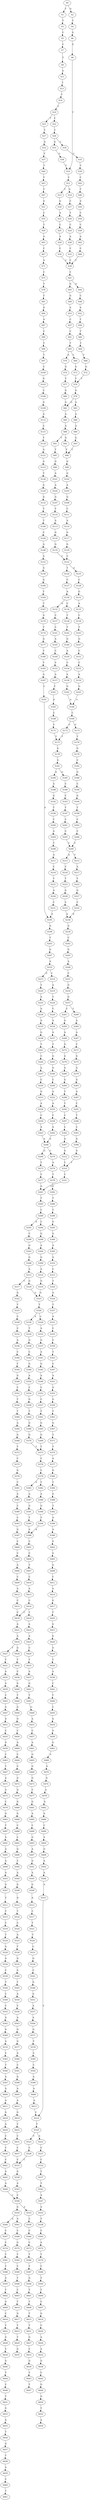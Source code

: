strict digraph  {
	S0 -> S1 [ label = T ];
	S0 -> S2 [ label = G ];
	S1 -> S3 [ label = T ];
	S2 -> S4 [ label = T ];
	S3 -> S5 [ label = C ];
	S4 -> S6 [ label = G ];
	S5 -> S7 [ label = C ];
	S6 -> S8 [ label = G ];
	S7 -> S9 [ label = T ];
	S8 -> S10 [ label = T ];
	S9 -> S11 [ label = G ];
	S10 -> S12 [ label = C ];
	S11 -> S13 [ label = T ];
	S12 -> S14 [ label = G ];
	S12 -> S15 [ label = C ];
	S13 -> S16 [ label = T ];
	S14 -> S17 [ label = C ];
	S15 -> S18 [ label = G ];
	S16 -> S19 [ label = C ];
	S17 -> S20 [ label = T ];
	S18 -> S21 [ label = A ];
	S19 -> S22 [ label = C ];
	S19 -> S23 [ label = T ];
	S20 -> S24 [ label = C ];
	S21 -> S25 [ label = C ];
	S22 -> S26 [ label = T ];
	S23 -> S27 [ label = T ];
	S24 -> S28 [ label = A ];
	S25 -> S29 [ label = A ];
	S26 -> S30 [ label = C ];
	S26 -> S31 [ label = G ];
	S27 -> S32 [ label = G ];
	S28 -> S33 [ label = C ];
	S29 -> S34 [ label = C ];
	S30 -> S35 [ label = C ];
	S31 -> S36 [ label = G ];
	S32 -> S37 [ label = T ];
	S33 -> S38 [ label = C ];
	S34 -> S38 [ label = C ];
	S35 -> S39 [ label = T ];
	S36 -> S10 [ label = T ];
	S37 -> S40 [ label = T ];
	S38 -> S41 [ label = C ];
	S39 -> S42 [ label = C ];
	S40 -> S43 [ label = T ];
	S41 -> S44 [ label = A ];
	S41 -> S45 [ label = G ];
	S42 -> S46 [ label = T ];
	S43 -> S47 [ label = T ];
	S44 -> S48 [ label = C ];
	S45 -> S49 [ label = G ];
	S46 -> S50 [ label = A ];
	S47 -> S51 [ label = G ];
	S48 -> S52 [ label = A ];
	S49 -> S53 [ label = A ];
	S50 -> S54 [ label = C ];
	S51 -> S55 [ label = C ];
	S52 -> S56 [ label = T ];
	S53 -> S57 [ label = C ];
	S54 -> S58 [ label = C ];
	S55 -> S59 [ label = T ];
	S56 -> S60 [ label = T ];
	S57 -> S61 [ label = C ];
	S58 -> S62 [ label = A ];
	S59 -> S63 [ label = A ];
	S60 -> S64 [ label = T ];
	S61 -> S65 [ label = T ];
	S62 -> S66 [ label = C ];
	S63 -> S67 [ label = C ];
	S64 -> S68 [ label = T ];
	S65 -> S69 [ label = T ];
	S65 -> S70 [ label = A ];
	S66 -> S38 [ label = C ];
	S67 -> S71 [ label = A ];
	S68 -> S72 [ label = G ];
	S69 -> S73 [ label = G ];
	S70 -> S74 [ label = G ];
	S71 -> S75 [ label = C ];
	S72 -> S76 [ label = T ];
	S73 -> S76 [ label = T ];
	S74 -> S77 [ label = T ];
	S75 -> S78 [ label = T ];
	S76 -> S79 [ label = G ];
	S77 -> S80 [ label = G ];
	S78 -> S81 [ label = T ];
	S79 -> S82 [ label = G ];
	S79 -> S83 [ label = A ];
	S80 -> S82 [ label = G ];
	S81 -> S84 [ label = G ];
	S82 -> S85 [ label = A ];
	S83 -> S86 [ label = A ];
	S84 -> S87 [ label = A ];
	S85 -> S88 [ label = A ];
	S86 -> S89 [ label = A ];
	S87 -> S90 [ label = C ];
	S88 -> S91 [ label = T ];
	S88 -> S92 [ label = G ];
	S89 -> S93 [ label = G ];
	S90 -> S94 [ label = T ];
	S91 -> S95 [ label = T ];
	S92 -> S96 [ label = T ];
	S93 -> S96 [ label = T ];
	S94 -> S97 [ label = T ];
	S95 -> S98 [ label = G ];
	S96 -> S99 [ label = G ];
	S97 -> S100 [ label = C ];
	S98 -> S101 [ label = A ];
	S99 -> S102 [ label = G ];
	S100 -> S103 [ label = G ];
	S101 -> S104 [ label = A ];
	S102 -> S105 [ label = A ];
	S103 -> S106 [ label = C ];
	S104 -> S107 [ label = G ];
	S105 -> S108 [ label = G ];
	S106 -> S109 [ label = G ];
	S107 -> S110 [ label = T ];
	S108 -> S111 [ label = C ];
	S109 -> S112 [ label = A ];
	S110 -> S113 [ label = A ];
	S111 -> S114 [ label = A ];
	S112 -> S115 [ label = C ];
	S113 -> S116 [ label = G ];
	S114 -> S117 [ label = G ];
	S115 -> S118 [ label = T ];
	S116 -> S119 [ label = G ];
	S117 -> S120 [ label = G ];
	S118 -> S121 [ label = A ];
	S119 -> S122 [ label = C ];
	S120 -> S122 [ label = C ];
	S121 -> S123 [ label = A ];
	S122 -> S124 [ label = T ];
	S122 -> S125 [ label = A ];
	S123 -> S126 [ label = T ];
	S124 -> S127 [ label = C ];
	S125 -> S128 [ label = C ];
	S126 -> S129 [ label = G ];
	S127 -> S130 [ label = A ];
	S128 -> S131 [ label = G ];
	S129 -> S132 [ label = G ];
	S130 -> S133 [ label = A ];
	S130 -> S134 [ label = C ];
	S131 -> S135 [ label = A ];
	S132 -> S136 [ label = T ];
	S133 -> S137 [ label = C ];
	S134 -> S138 [ label = T ];
	S135 -> S139 [ label = C ];
	S136 -> S140 [ label = T ];
	S137 -> S141 [ label = C ];
	S138 -> S142 [ label = T ];
	S139 -> S143 [ label = T ];
	S140 -> S144 [ label = C ];
	S141 -> S145 [ label = A ];
	S142 -> S146 [ label = G ];
	S143 -> S147 [ label = G ];
	S144 -> S148 [ label = A ];
	S145 -> S149 [ label = C ];
	S146 -> S150 [ label = A ];
	S147 -> S151 [ label = C ];
	S148 -> S152 [ label = A ];
	S149 -> S153 [ label = C ];
	S150 -> S154 [ label = C ];
	S151 -> S155 [ label = C ];
	S152 -> S156 [ label = A ];
	S153 -> S157 [ label = A ];
	S154 -> S158 [ label = A ];
	S155 -> S159 [ label = A ];
	S156 -> S160 [ label = G ];
	S157 -> S161 [ label = C ];
	S158 -> S162 [ label = G ];
	S159 -> S163 [ label = G ];
	S160 -> S164 [ label = T ];
	S161 -> S165 [ label = A ];
	S162 -> S166 [ label = A ];
	S163 -> S166 [ label = A ];
	S164 -> S167 [ label = T ];
	S165 -> S168 [ label = C ];
	S166 -> S169 [ label = C ];
	S167 -> S170 [ label = G ];
	S168 -> S171 [ label = C ];
	S169 -> S172 [ label = C ];
	S169 -> S173 [ label = G ];
	S170 -> S174 [ label = T ];
	S171 -> S175 [ label = T ];
	S172 -> S175 [ label = T ];
	S173 -> S176 [ label = T ];
	S174 -> S177 [ label = G ];
	S175 -> S178 [ label = G ];
	S176 -> S179 [ label = G ];
	S177 -> S180 [ label = T ];
	S178 -> S181 [ label = G ];
	S179 -> S182 [ label = C ];
	S180 -> S183 [ label = T ];
	S181 -> S184 [ label = A ];
	S181 -> S185 [ label = G ];
	S182 -> S186 [ label = G ];
	S183 -> S187 [ label = A ];
	S184 -> S188 [ label = A ];
	S185 -> S189 [ label = C ];
	S186 -> S190 [ label = C ];
	S187 -> S191 [ label = C ];
	S188 -> S192 [ label = G ];
	S189 -> S193 [ label = C ];
	S190 -> S194 [ label = G ];
	S191 -> S195 [ label = A ];
	S192 -> S196 [ label = T ];
	S193 -> S197 [ label = T ];
	S194 -> S198 [ label = T ];
	S195 -> S199 [ label = G ];
	S196 -> S200 [ label = C ];
	S197 -> S201 [ label = C ];
	S198 -> S202 [ label = C ];
	S199 -> S203 [ label = T ];
	S200 -> S204 [ label = A ];
	S201 -> S205 [ label = C ];
	S202 -> S206 [ label = C ];
	S203 -> S207 [ label = G ];
	S204 -> S208 [ label = T ];
	S205 -> S209 [ label = C ];
	S206 -> S209 [ label = C ];
	S207 -> S210 [ label = A ];
	S208 -> S211 [ label = A ];
	S209 -> S212 [ label = T ];
	S209 -> S213 [ label = A ];
	S210 -> S214 [ label = C ];
	S210 -> S215 [ label = G ];
	S211 -> S216 [ label = C ];
	S212 -> S217 [ label = A ];
	S213 -> S218 [ label = C ];
	S214 -> S219 [ label = A ];
	S215 -> S220 [ label = T ];
	S216 -> S221 [ label = T ];
	S217 -> S222 [ label = T ];
	S218 -> S223 [ label = T ];
	S219 -> S224 [ label = T ];
	S220 -> S225 [ label = A ];
	S221 -> S226 [ label = A ];
	S222 -> S227 [ label = G ];
	S223 -> S228 [ label = G ];
	S224 -> S229 [ label = C ];
	S225 -> S230 [ label = A ];
	S226 -> S231 [ label = C ];
	S227 -> S232 [ label = C ];
	S228 -> S233 [ label = C ];
	S229 -> S234 [ label = A ];
	S230 -> S235 [ label = A ];
	S231 -> S195 [ label = A ];
	S232 -> S236 [ label = A ];
	S233 -> S236 [ label = A ];
	S234 -> S237 [ label = A ];
	S235 -> S238 [ label = G ];
	S236 -> S239 [ label = G ];
	S237 -> S240 [ label = T ];
	S238 -> S241 [ label = T ];
	S239 -> S242 [ label = C ];
	S240 -> S243 [ label = G ];
	S241 -> S244 [ label = C ];
	S242 -> S245 [ label = G ];
	S243 -> S246 [ label = G ];
	S244 -> S247 [ label = A ];
	S245 -> S248 [ label = A ];
	S246 -> S249 [ label = C ];
	S247 -> S250 [ label = C ];
	S248 -> S251 [ label = C ];
	S249 -> S252 [ label = A ];
	S250 -> S253 [ label = G ];
	S251 -> S254 [ label = G ];
	S252 -> S255 [ label = A ];
	S253 -> S256 [ label = A ];
	S254 -> S257 [ label = G ];
	S255 -> S258 [ label = C ];
	S256 -> S259 [ label = C ];
	S257 -> S260 [ label = T ];
	S257 -> S261 [ label = C ];
	S258 -> S262 [ label = A ];
	S259 -> S263 [ label = A ];
	S260 -> S264 [ label = A ];
	S261 -> S265 [ label = A ];
	S262 -> S266 [ label = A ];
	S263 -> S266 [ label = A ];
	S264 -> S267 [ label = A ];
	S265 -> S268 [ label = A ];
	S266 -> S269 [ label = G ];
	S266 -> S270 [ label = C ];
	S267 -> S271 [ label = C ];
	S268 -> S272 [ label = G ];
	S269 -> S273 [ label = T ];
	S270 -> S274 [ label = A ];
	S271 -> S275 [ label = G ];
	S272 -> S276 [ label = G ];
	S273 -> S277 [ label = C ];
	S274 -> S278 [ label = T ];
	S275 -> S279 [ label = G ];
	S276 -> S280 [ label = G ];
	S277 -> S281 [ label = G ];
	S278 -> S282 [ label = T ];
	S279 -> S283 [ label = G ];
	S280 -> S284 [ label = G ];
	S281 -> S285 [ label = T ];
	S282 -> S286 [ label = T ];
	S283 -> S287 [ label = A ];
	S284 -> S288 [ label = T ];
	S285 -> S289 [ label = C ];
	S286 -> S290 [ label = T ];
	S287 -> S291 [ label = C ];
	S288 -> S292 [ label = T ];
	S289 -> S293 [ label = A ];
	S289 -> S294 [ label = C ];
	S290 -> S295 [ label = G ];
	S291 -> S296 [ label = T ];
	S292 -> S297 [ label = C ];
	S293 -> S298 [ label = C ];
	S294 -> S299 [ label = G ];
	S295 -> S300 [ label = G ];
	S296 -> S301 [ label = C ];
	S297 -> S302 [ label = C ];
	S298 -> S303 [ label = G ];
	S299 -> S304 [ label = A ];
	S300 -> S305 [ label = A ];
	S301 -> S306 [ label = G ];
	S302 -> S307 [ label = G ];
	S303 -> S308 [ label = G ];
	S304 -> S309 [ label = G ];
	S305 -> S310 [ label = A ];
	S306 -> S311 [ label = G ];
	S307 -> S312 [ label = G ];
	S308 -> S313 [ label = A ];
	S309 -> S314 [ label = A ];
	S310 -> S315 [ label = C ];
	S311 -> S316 [ label = T ];
	S312 -> S316 [ label = T ];
	S313 -> S317 [ label = C ];
	S313 -> S318 [ label = G ];
	S314 -> S319 [ label = G ];
	S315 -> S320 [ label = T ];
	S316 -> S321 [ label = C ];
	S317 -> S322 [ label = G ];
	S318 -> S323 [ label = G ];
	S319 -> S323 [ label = G ];
	S320 -> S324 [ label = A ];
	S321 -> S281 [ label = G ];
	S322 -> S325 [ label = T ];
	S323 -> S326 [ label = T ];
	S324 -> S327 [ label = T ];
	S325 -> S328 [ label = C ];
	S326 -> S329 [ label = C ];
	S326 -> S330 [ label = A ];
	S327 -> S331 [ label = A ];
	S328 -> S332 [ label = C ];
	S329 -> S333 [ label = A ];
	S330 -> S334 [ label = T ];
	S331 -> S335 [ label = C ];
	S332 -> S336 [ label = A ];
	S333 -> S337 [ label = G ];
	S334 -> S338 [ label = G ];
	S335 -> S339 [ label = C ];
	S336 -> S340 [ label = C ];
	S337 -> S341 [ label = A ];
	S338 -> S342 [ label = C ];
	S339 -> S343 [ label = T ];
	S340 -> S344 [ label = T ];
	S341 -> S345 [ label = G ];
	S342 -> S346 [ label = G ];
	S343 -> S347 [ label = C ];
	S344 -> S348 [ label = G ];
	S345 -> S349 [ label = A ];
	S346 -> S350 [ label = A ];
	S347 -> S351 [ label = A ];
	S348 -> S352 [ label = C ];
	S349 -> S353 [ label = C ];
	S350 -> S354 [ label = C ];
	S351 -> S355 [ label = G ];
	S352 -> S356 [ label = T ];
	S353 -> S357 [ label = C ];
	S354 -> S358 [ label = G ];
	S355 -> S359 [ label = G ];
	S356 -> S360 [ label = T ];
	S357 -> S361 [ label = T ];
	S358 -> S362 [ label = T ];
	S359 -> S363 [ label = T ];
	S360 -> S364 [ label = A ];
	S361 -> S365 [ label = G ];
	S362 -> S366 [ label = G ];
	S363 -> S367 [ label = G ];
	S364 -> S368 [ label = G ];
	S365 -> S369 [ label = G ];
	S366 -> S370 [ label = G ];
	S367 -> S371 [ label = T ];
	S368 -> S372 [ label = T ];
	S369 -> S373 [ label = T ];
	S370 -> S373 [ label = T ];
	S371 -> S374 [ label = T ];
	S372 -> S375 [ label = C ];
	S373 -> S376 [ label = C ];
	S374 -> S377 [ label = A ];
	S375 -> S378 [ label = G ];
	S376 -> S379 [ label = C ];
	S377 -> S380 [ label = G ];
	S378 -> S381 [ label = C ];
	S379 -> S382 [ label = T ];
	S379 -> S383 [ label = A ];
	S380 -> S384 [ label = T ];
	S381 -> S385 [ label = A ];
	S382 -> S386 [ label = A ];
	S383 -> S387 [ label = A ];
	S384 -> S388 [ label = G ];
	S385 -> S389 [ label = C ];
	S386 -> S390 [ label = G ];
	S387 -> S391 [ label = G ];
	S388 -> S392 [ label = T ];
	S389 -> S393 [ label = C ];
	S390 -> S394 [ label = T ];
	S391 -> S395 [ label = T ];
	S392 -> S396 [ label = A ];
	S393 -> S397 [ label = G ];
	S394 -> S398 [ label = A ];
	S395 -> S398 [ label = A ];
	S396 -> S399 [ label = A ];
	S397 -> S400 [ label = C ];
	S398 -> S401 [ label = C ];
	S399 -> S402 [ label = A ];
	S400 -> S403 [ label = C ];
	S401 -> S404 [ label = C ];
	S402 -> S405 [ label = A ];
	S403 -> S406 [ label = A ];
	S404 -> S407 [ label = T ];
	S405 -> S408 [ label = A ];
	S406 -> S409 [ label = C ];
	S407 -> S410 [ label = C ];
	S408 -> S411 [ label = C ];
	S409 -> S412 [ label = A ];
	S410 -> S413 [ label = A ];
	S411 -> S414 [ label = A ];
	S412 -> S415 [ label = C ];
	S413 -> S416 [ label = C ];
	S414 -> S417 [ label = G ];
	S415 -> S418 [ label = C ];
	S416 -> S419 [ label = T ];
	S416 -> S418 [ label = C ];
	S417 -> S420 [ label = T ];
	S418 -> S421 [ label = A ];
	S419 -> S422 [ label = A ];
	S420 -> S423 [ label = G ];
	S421 -> S424 [ label = A ];
	S422 -> S425 [ label = A ];
	S423 -> S426 [ label = G ];
	S424 -> S427 [ label = T ];
	S424 -> S428 [ label = G ];
	S425 -> S429 [ label = C ];
	S426 -> S430 [ label = A ];
	S427 -> S431 [ label = T ];
	S428 -> S432 [ label = T ];
	S429 -> S433 [ label = T ];
	S430 -> S434 [ label = T ];
	S431 -> S435 [ label = A ];
	S432 -> S436 [ label = C ];
	S433 -> S437 [ label = A ];
	S434 -> S438 [ label = A ];
	S435 -> S439 [ label = A ];
	S436 -> S440 [ label = G ];
	S437 -> S441 [ label = G ];
	S438 -> S442 [ label = C ];
	S439 -> S443 [ label = C ];
	S440 -> S444 [ label = T ];
	S441 -> S445 [ label = T ];
	S442 -> S446 [ label = T ];
	S443 -> S447 [ label = A ];
	S444 -> S448 [ label = G ];
	S445 -> S449 [ label = G ];
	S446 -> S450 [ label = C ];
	S447 -> S451 [ label = A ];
	S448 -> S452 [ label = G ];
	S449 -> S453 [ label = A ];
	S450 -> S454 [ label = A ];
	S451 -> S455 [ label = C ];
	S452 -> S456 [ label = C ];
	S453 -> S457 [ label = C ];
	S454 -> S458 [ label = A ];
	S455 -> S459 [ label = G ];
	S456 -> S460 [ label = A ];
	S457 -> S461 [ label = A ];
	S458 -> S462 [ label = G ];
	S459 -> S463 [ label = C ];
	S460 -> S464 [ label = C ];
	S461 -> S465 [ label = G ];
	S462 -> S466 [ label = A ];
	S463 -> S467 [ label = T ];
	S464 -> S468 [ label = C ];
	S465 -> S469 [ label = G ];
	S466 -> S470 [ label = A ];
	S467 -> S471 [ label = A ];
	S468 -> S472 [ label = G ];
	S469 -> S473 [ label = G ];
	S470 -> S474 [ label = G ];
	S471 -> S475 [ label = A ];
	S472 -> S476 [ label = G ];
	S473 -> S477 [ label = C ];
	S474 -> S478 [ label = A ];
	S475 -> S479 [ label = C ];
	S476 -> S480 [ label = G ];
	S477 -> S481 [ label = G ];
	S478 -> S482 [ label = A ];
	S479 -> S483 [ label = G ];
	S480 -> S484 [ label = G ];
	S481 -> S485 [ label = A ];
	S482 -> S486 [ label = A ];
	S483 -> S487 [ label = T ];
	S484 -> S488 [ label = C ];
	S485 -> S489 [ label = C ];
	S486 -> S490 [ label = C ];
	S487 -> S491 [ label = A ];
	S488 -> S492 [ label = C ];
	S489 -> S493 [ label = G ];
	S490 -> S494 [ label = A ];
	S491 -> S495 [ label = A ];
	S492 -> S496 [ label = G ];
	S493 -> S497 [ label = A ];
	S494 -> S498 [ label = G ];
	S495 -> S499 [ label = A ];
	S496 -> S500 [ label = C ];
	S497 -> S501 [ label = G ];
	S498 -> S502 [ label = A ];
	S499 -> S503 [ label = A ];
	S500 -> S504 [ label = A ];
	S501 -> S505 [ label = A ];
	S502 -> S506 [ label = A ];
	S503 -> S507 [ label = G ];
	S504 -> S508 [ label = G ];
	S505 -> S509 [ label = G ];
	S506 -> S510 [ label = A ];
	S507 -> S511 [ label = T ];
	S508 -> S512 [ label = G ];
	S509 -> S513 [ label = A ];
	S510 -> S514 [ label = C ];
	S511 -> S515 [ label = C ];
	S512 -> S516 [ label = T ];
	S513 -> S517 [ label = C ];
	S514 -> S518 [ label = T ];
	S515 -> S519 [ label = C ];
	S516 -> S520 [ label = C ];
	S517 -> S521 [ label = T ];
	S518 -> S522 [ label = A ];
	S518 -> S523 [ label = C ];
	S519 -> S524 [ label = T ];
	S520 -> S525 [ label = A ];
	S521 -> S526 [ label = T ];
	S522 -> S527 [ label = C ];
	S523 -> S528 [ label = C ];
	S524 -> S529 [ label = G ];
	S525 -> S530 [ label = T ];
	S526 -> S531 [ label = C ];
	S527 -> S532 [ label = C ];
	S528 -> S533 [ label = C ];
	S529 -> S534 [ label = A ];
	S530 -> S535 [ label = G ];
	S531 -> S536 [ label = G ];
	S532 -> S537 [ label = T ];
	S533 -> S538 [ label = G ];
	S534 -> S539 [ label = C ];
	S535 -> S540 [ label = G ];
	S536 -> S541 [ label = C ];
	S537 -> S542 [ label = T ];
	S538 -> S543 [ label = A ];
	S539 -> S544 [ label = T ];
	S540 -> S545 [ label = T ];
	S541 -> S546 [ label = G ];
	S542 -> S547 [ label = A ];
	S543 -> S548 [ label = C ];
	S544 -> S549 [ label = C ];
	S545 -> S550 [ label = A ];
	S546 -> S551 [ label = G ];
	S547 -> S552 [ label = A ];
	S548 -> S553 [ label = A ];
	S548 -> S554 [ label = G ];
	S549 -> S555 [ label = C ];
	S550 -> S556 [ label = C ];
	S551 -> S557 [ label = A ];
	S552 -> S558 [ label = T ];
	S553 -> S559 [ label = C ];
	S554 -> S560 [ label = A ];
	S554 -> S561 [ label = A ];
	S555 -> S562 [ label = A ];
	S556 -> S563 [ label = A ];
	S557 -> S564 [ label = A ];
	S558 -> S565 [ label = C ];
	S559 -> S566 [ label = C ];
	S560 -> S567 [ label = C ];
	S561 -> S568 [ label = C ];
	S562 -> S569 [ label = G ];
	S563 -> S570 [ label = G ];
	S564 -> S571 [ label = G ];
	S565 -> S572 [ label = A ];
	S566 -> S573 [ label = C ];
	S567 -> S574 [ label = C ];
	S568 -> S575 [ label = G ];
	S569 -> S576 [ label = A ];
	S570 -> S577 [ label = G ];
	S571 -> S578 [ label = T ];
	S572 -> S579 [ label = T ];
	S573 -> S580 [ label = T ];
	S574 -> S581 [ label = C ];
	S575 -> S582 [ label = T ];
	S576 -> S583 [ label = C ];
	S577 -> S584 [ label = A ];
	S578 -> S585 [ label = C ];
	S579 -> S586 [ label = C ];
	S580 -> S587 [ label = T ];
	S581 -> S588 [ label = T ];
	S582 -> S589 [ label = C ];
	S583 -> S590 [ label = T ];
	S584 -> S591 [ label = C ];
	S585 -> S592 [ label = C ];
	S586 -> S593 [ label = T ];
	S587 -> S594 [ label = G ];
	S588 -> S595 [ label = A ];
	S589 -> S596 [ label = T ];
	S590 -> S597 [ label = A ];
	S591 -> S598 [ label = G ];
	S592 -> S599 [ label = A ];
	S593 -> S600 [ label = T ];
	S594 -> S601 [ label = T ];
	S595 -> S602 [ label = T ];
	S596 -> S603 [ label = C ];
	S597 -> S604 [ label = A ];
	S598 -> S605 [ label = A ];
	S599 -> S606 [ label = A ];
	S600 -> S607 [ label = C ];
	S601 -> S608 [ label = T ];
	S602 -> S609 [ label = G ];
	S603 -> S610 [ label = T ];
	S604 -> S611 [ label = A ];
	S605 -> S612 [ label = A ];
	S606 -> S613 [ label = A ];
	S607 -> S614 [ label = G ];
	S608 -> S615 [ label = T ];
	S609 -> S616 [ label = C ];
	S610 -> S617 [ label = G ];
	S611 -> S618 [ label = G ];
	S612 -> S619 [ label = G ];
	S613 -> S514 [ label = C ];
	S614 -> S620 [ label = C ];
	S615 -> S621 [ label = T ];
	S616 -> S622 [ label = T ];
	S617 -> S623 [ label = T ];
	S618 -> S624 [ label = A ];
	S619 -> S625 [ label = T ];
	S620 -> S626 [ label = A ];
	S621 -> S627 [ label = G ];
	S622 -> S628 [ label = G ];
	S623 -> S629 [ label = T ];
	S624 -> S630 [ label = C ];
	S625 -> S631 [ label = C ];
	S626 -> S632 [ label = A ];
	S627 -> S633 [ label = C ];
	S628 -> S634 [ label = T ];
	S629 -> S635 [ label = G ];
	S630 -> S636 [ label = T ];
	S631 -> S637 [ label = C ];
	S632 -> S638 [ label = G ];
	S633 -> S639 [ label = G ];
	S634 -> S640 [ label = G ];
	S636 -> S641 [ label = C ];
	S637 -> S533 [ label = C ];
	S638 -> S642 [ label = C ];
	S639 -> S643 [ label = T ];
	S640 -> S644 [ label = T ];
	S641 -> S645 [ label = G ];
	S642 -> S646 [ label = G ];
	S643 -> S647 [ label = T ];
	S644 -> S648 [ label = C ];
	S645 -> S649 [ label = A ];
	S646 -> S650 [ label = G ];
	S648 -> S651 [ label = T ];
	S649 -> S548 [ label = C ];
	S650 -> S652 [ label = T ];
	S651 -> S653 [ label = G ];
	S652 -> S654 [ label = A ];
	S653 -> S655 [ label = G ];
	S655 -> S656 [ label = T ];
	S656 -> S657 [ label = G ];
	S657 -> S658 [ label = T ];
	S658 -> S659 [ label = A ];
	S659 -> S660 [ label = C ];
	S660 -> S661 [ label = T ];
}
